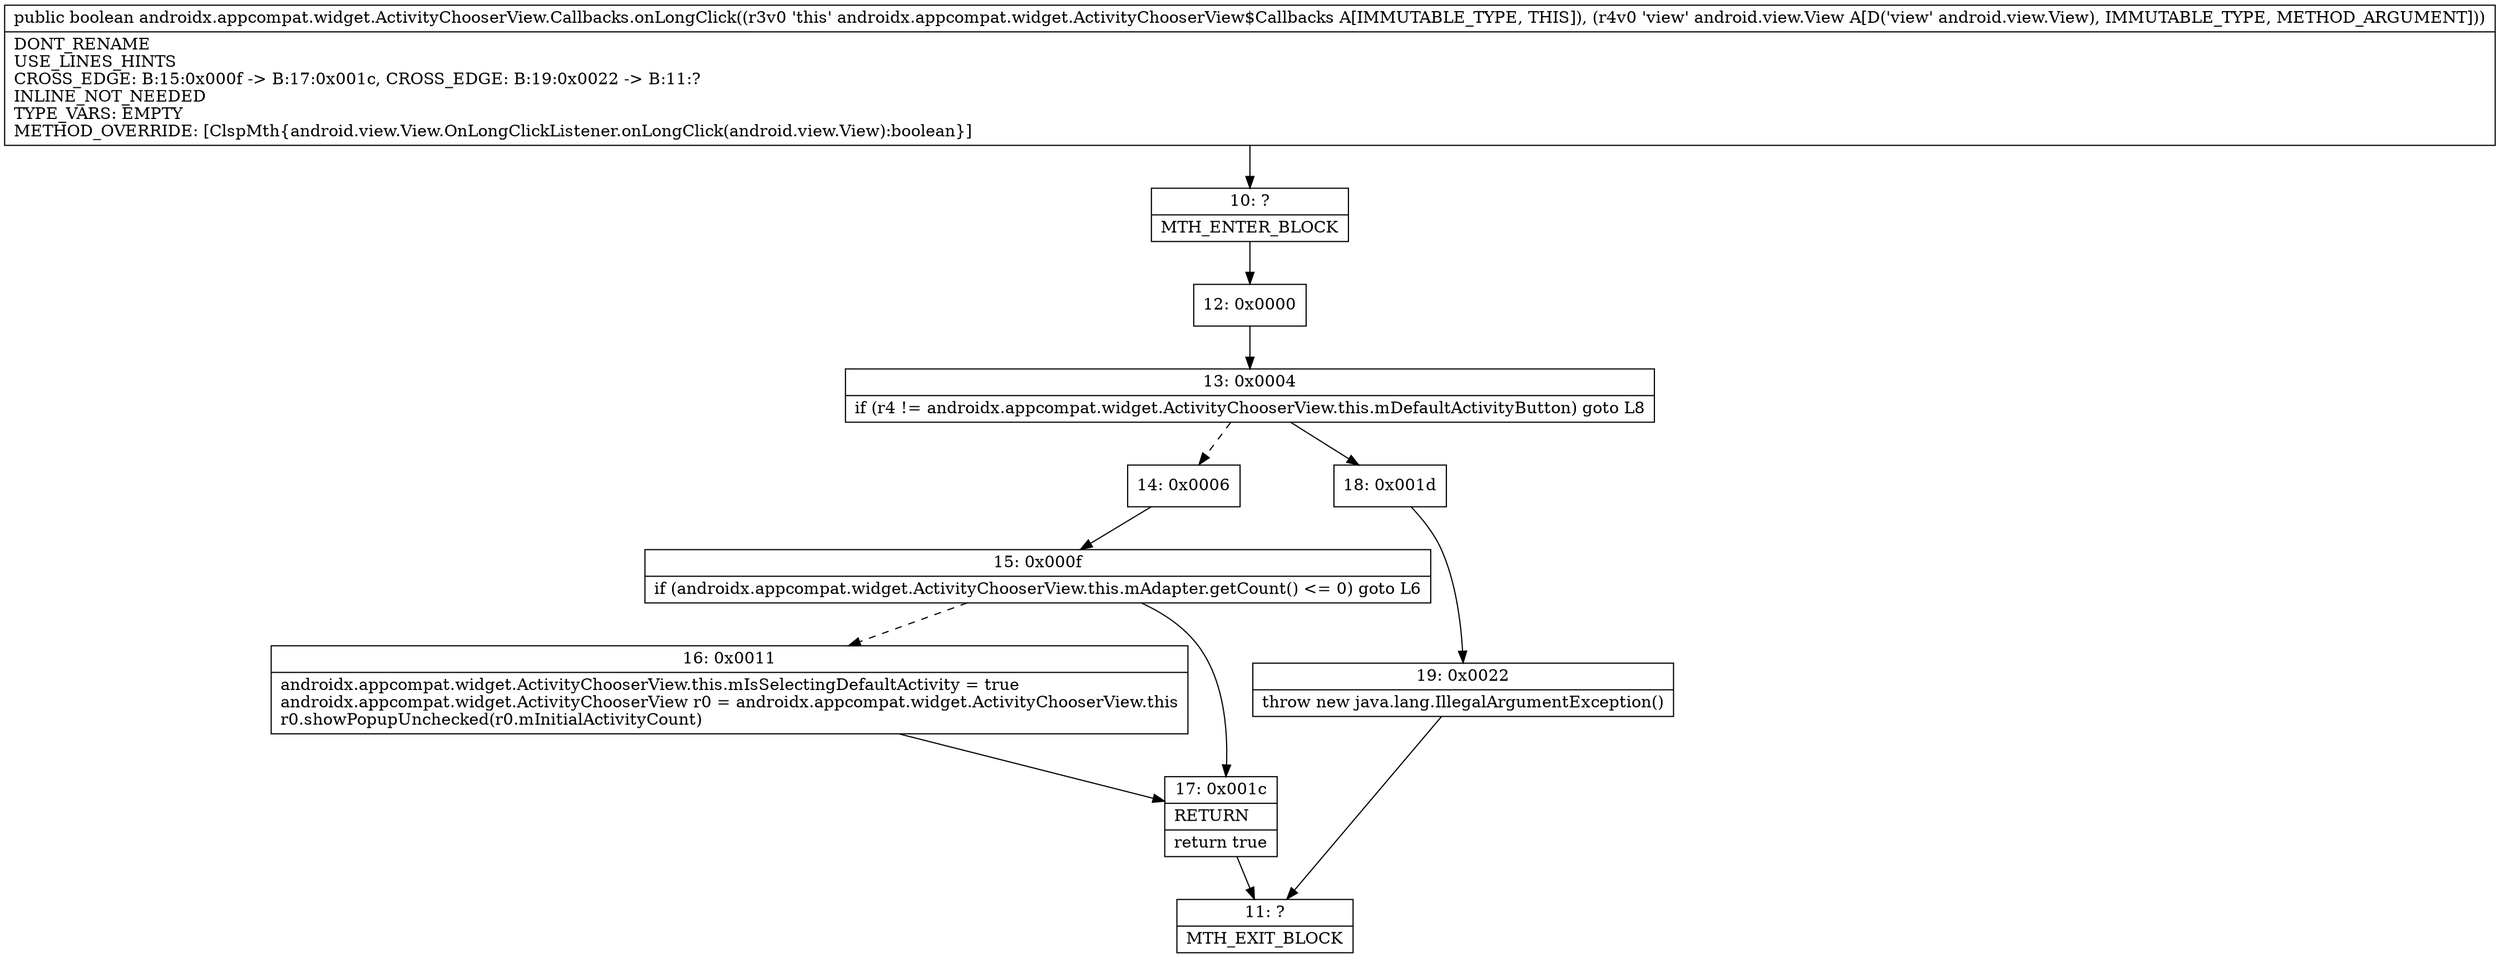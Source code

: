 digraph "CFG forandroidx.appcompat.widget.ActivityChooserView.Callbacks.onLongClick(Landroid\/view\/View;)Z" {
Node_10 [shape=record,label="{10\:\ ?|MTH_ENTER_BLOCK\l}"];
Node_12 [shape=record,label="{12\:\ 0x0000}"];
Node_13 [shape=record,label="{13\:\ 0x0004|if (r4 != androidx.appcompat.widget.ActivityChooserView.this.mDefaultActivityButton) goto L8\l}"];
Node_14 [shape=record,label="{14\:\ 0x0006}"];
Node_15 [shape=record,label="{15\:\ 0x000f|if (androidx.appcompat.widget.ActivityChooserView.this.mAdapter.getCount() \<= 0) goto L6\l}"];
Node_16 [shape=record,label="{16\:\ 0x0011|androidx.appcompat.widget.ActivityChooserView.this.mIsSelectingDefaultActivity = true\landroidx.appcompat.widget.ActivityChooserView r0 = androidx.appcompat.widget.ActivityChooserView.this\lr0.showPopupUnchecked(r0.mInitialActivityCount)\l}"];
Node_17 [shape=record,label="{17\:\ 0x001c|RETURN\l|return true\l}"];
Node_11 [shape=record,label="{11\:\ ?|MTH_EXIT_BLOCK\l}"];
Node_18 [shape=record,label="{18\:\ 0x001d}"];
Node_19 [shape=record,label="{19\:\ 0x0022|throw new java.lang.IllegalArgumentException()\l}"];
MethodNode[shape=record,label="{public boolean androidx.appcompat.widget.ActivityChooserView.Callbacks.onLongClick((r3v0 'this' androidx.appcompat.widget.ActivityChooserView$Callbacks A[IMMUTABLE_TYPE, THIS]), (r4v0 'view' android.view.View A[D('view' android.view.View), IMMUTABLE_TYPE, METHOD_ARGUMENT]))  | DONT_RENAME\lUSE_LINES_HINTS\lCROSS_EDGE: B:15:0x000f \-\> B:17:0x001c, CROSS_EDGE: B:19:0x0022 \-\> B:11:?\lINLINE_NOT_NEEDED\lTYPE_VARS: EMPTY\lMETHOD_OVERRIDE: [ClspMth\{android.view.View.OnLongClickListener.onLongClick(android.view.View):boolean\}]\l}"];
MethodNode -> Node_10;Node_10 -> Node_12;
Node_12 -> Node_13;
Node_13 -> Node_14[style=dashed];
Node_13 -> Node_18;
Node_14 -> Node_15;
Node_15 -> Node_16[style=dashed];
Node_15 -> Node_17;
Node_16 -> Node_17;
Node_17 -> Node_11;
Node_18 -> Node_19;
Node_19 -> Node_11;
}

